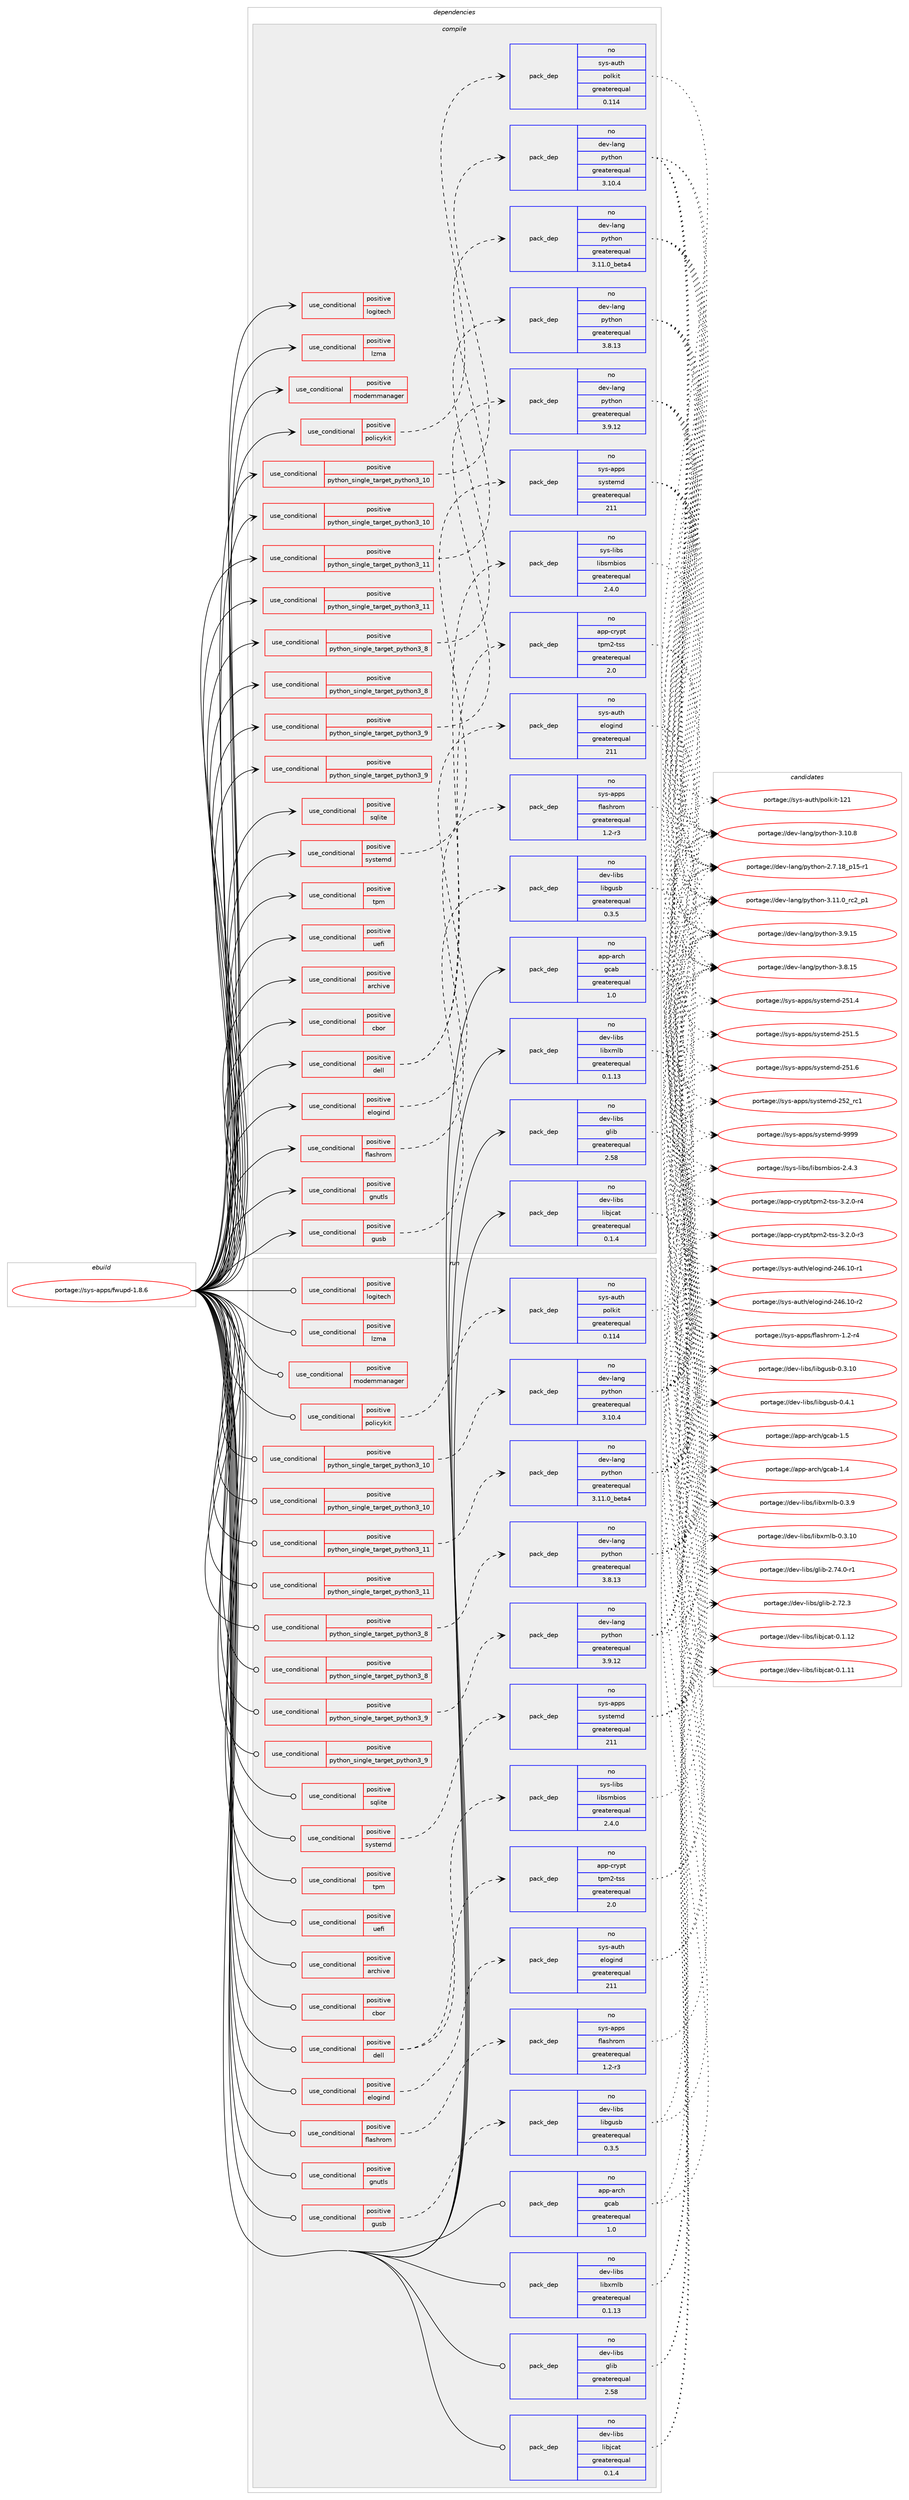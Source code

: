 digraph prolog {

# *************
# Graph options
# *************

newrank=true;
concentrate=true;
compound=true;
graph [rankdir=LR,fontname=Helvetica,fontsize=10,ranksep=1.5];#, ranksep=2.5, nodesep=0.2];
edge  [arrowhead=vee];
node  [fontname=Helvetica,fontsize=10];

# **********
# The ebuild
# **********

subgraph cluster_leftcol {
color=gray;
rank=same;
label=<<i>ebuild</i>>;
id [label="portage://sys-apps/fwupd-1.8.6", color=red, width=4, href="../sys-apps/fwupd-1.8.6.svg"];
}

# ****************
# The dependencies
# ****************

subgraph cluster_midcol {
color=gray;
label=<<i>dependencies</i>>;
subgraph cluster_compile {
fillcolor="#eeeeee";
style=filled;
label=<<i>compile</i>>;
subgraph cond46 {
dependency91 [label=<<TABLE BORDER="0" CELLBORDER="1" CELLSPACING="0" CELLPADDING="4"><TR><TD ROWSPAN="3" CELLPADDING="10">use_conditional</TD></TR><TR><TD>positive</TD></TR><TR><TD>archive</TD></TR></TABLE>>, shape=none, color=red];
# *** BEGIN UNKNOWN DEPENDENCY TYPE (TODO) ***
# dependency91 -> package_dependency(portage://sys-apps/fwupd-1.8.6,install,no,app-arch,libarchive,none,[,,],any_same_slot,[])
# *** END UNKNOWN DEPENDENCY TYPE (TODO) ***

}
id:e -> dependency91:w [weight=20,style="solid",arrowhead="vee"];
subgraph cond47 {
dependency92 [label=<<TABLE BORDER="0" CELLBORDER="1" CELLSPACING="0" CELLPADDING="4"><TR><TD ROWSPAN="3" CELLPADDING="10">use_conditional</TD></TR><TR><TD>positive</TD></TR><TR><TD>cbor</TD></TR></TABLE>>, shape=none, color=red];
# *** BEGIN UNKNOWN DEPENDENCY TYPE (TODO) ***
# dependency92 -> package_dependency(portage://sys-apps/fwupd-1.8.6,install,no,dev-libs,libcbor,none,[,,],[],[])
# *** END UNKNOWN DEPENDENCY TYPE (TODO) ***

}
id:e -> dependency92:w [weight=20,style="solid",arrowhead="vee"];
subgraph cond48 {
dependency93 [label=<<TABLE BORDER="0" CELLBORDER="1" CELLSPACING="0" CELLPADDING="4"><TR><TD ROWSPAN="3" CELLPADDING="10">use_conditional</TD></TR><TR><TD>positive</TD></TR><TR><TD>dell</TD></TR></TABLE>>, shape=none, color=red];
subgraph pack46 {
dependency94 [label=<<TABLE BORDER="0" CELLBORDER="1" CELLSPACING="0" CELLPADDING="4" WIDTH="220"><TR><TD ROWSPAN="6" CELLPADDING="30">pack_dep</TD></TR><TR><TD WIDTH="110">no</TD></TR><TR><TD>app-crypt</TD></TR><TR><TD>tpm2-tss</TD></TR><TR><TD>greaterequal</TD></TR><TR><TD>2.0</TD></TR></TABLE>>, shape=none, color=blue];
}
dependency93:e -> dependency94:w [weight=20,style="dashed",arrowhead="vee"];
subgraph pack47 {
dependency95 [label=<<TABLE BORDER="0" CELLBORDER="1" CELLSPACING="0" CELLPADDING="4" WIDTH="220"><TR><TD ROWSPAN="6" CELLPADDING="30">pack_dep</TD></TR><TR><TD WIDTH="110">no</TD></TR><TR><TD>sys-libs</TD></TR><TR><TD>libsmbios</TD></TR><TR><TD>greaterequal</TD></TR><TR><TD>2.4.0</TD></TR></TABLE>>, shape=none, color=blue];
}
dependency93:e -> dependency95:w [weight=20,style="dashed",arrowhead="vee"];
}
id:e -> dependency93:w [weight=20,style="solid",arrowhead="vee"];
subgraph cond49 {
dependency96 [label=<<TABLE BORDER="0" CELLBORDER="1" CELLSPACING="0" CELLPADDING="4"><TR><TD ROWSPAN="3" CELLPADDING="10">use_conditional</TD></TR><TR><TD>positive</TD></TR><TR><TD>elogind</TD></TR></TABLE>>, shape=none, color=red];
subgraph pack48 {
dependency97 [label=<<TABLE BORDER="0" CELLBORDER="1" CELLSPACING="0" CELLPADDING="4" WIDTH="220"><TR><TD ROWSPAN="6" CELLPADDING="30">pack_dep</TD></TR><TR><TD WIDTH="110">no</TD></TR><TR><TD>sys-auth</TD></TR><TR><TD>elogind</TD></TR><TR><TD>greaterequal</TD></TR><TR><TD>211</TD></TR></TABLE>>, shape=none, color=blue];
}
dependency96:e -> dependency97:w [weight=20,style="dashed",arrowhead="vee"];
}
id:e -> dependency96:w [weight=20,style="solid",arrowhead="vee"];
subgraph cond50 {
dependency98 [label=<<TABLE BORDER="0" CELLBORDER="1" CELLSPACING="0" CELLPADDING="4"><TR><TD ROWSPAN="3" CELLPADDING="10">use_conditional</TD></TR><TR><TD>positive</TD></TR><TR><TD>flashrom</TD></TR></TABLE>>, shape=none, color=red];
subgraph pack49 {
dependency99 [label=<<TABLE BORDER="0" CELLBORDER="1" CELLSPACING="0" CELLPADDING="4" WIDTH="220"><TR><TD ROWSPAN="6" CELLPADDING="30">pack_dep</TD></TR><TR><TD WIDTH="110">no</TD></TR><TR><TD>sys-apps</TD></TR><TR><TD>flashrom</TD></TR><TR><TD>greaterequal</TD></TR><TR><TD>1.2-r3</TD></TR></TABLE>>, shape=none, color=blue];
}
dependency98:e -> dependency99:w [weight=20,style="dashed",arrowhead="vee"];
}
id:e -> dependency98:w [weight=20,style="solid",arrowhead="vee"];
subgraph cond51 {
dependency100 [label=<<TABLE BORDER="0" CELLBORDER="1" CELLSPACING="0" CELLPADDING="4"><TR><TD ROWSPAN="3" CELLPADDING="10">use_conditional</TD></TR><TR><TD>positive</TD></TR><TR><TD>gnutls</TD></TR></TABLE>>, shape=none, color=red];
# *** BEGIN UNKNOWN DEPENDENCY TYPE (TODO) ***
# dependency100 -> package_dependency(portage://sys-apps/fwupd-1.8.6,install,no,net-libs,gnutls,none,[,,],[],[])
# *** END UNKNOWN DEPENDENCY TYPE (TODO) ***

}
id:e -> dependency100:w [weight=20,style="solid",arrowhead="vee"];
subgraph cond52 {
dependency101 [label=<<TABLE BORDER="0" CELLBORDER="1" CELLSPACING="0" CELLPADDING="4"><TR><TD ROWSPAN="3" CELLPADDING="10">use_conditional</TD></TR><TR><TD>positive</TD></TR><TR><TD>gusb</TD></TR></TABLE>>, shape=none, color=red];
subgraph pack50 {
dependency102 [label=<<TABLE BORDER="0" CELLBORDER="1" CELLSPACING="0" CELLPADDING="4" WIDTH="220"><TR><TD ROWSPAN="6" CELLPADDING="30">pack_dep</TD></TR><TR><TD WIDTH="110">no</TD></TR><TR><TD>dev-libs</TD></TR><TR><TD>libgusb</TD></TR><TR><TD>greaterequal</TD></TR><TR><TD>0.3.5</TD></TR></TABLE>>, shape=none, color=blue];
}
dependency101:e -> dependency102:w [weight=20,style="dashed",arrowhead="vee"];
}
id:e -> dependency101:w [weight=20,style="solid",arrowhead="vee"];
subgraph cond53 {
dependency103 [label=<<TABLE BORDER="0" CELLBORDER="1" CELLSPACING="0" CELLPADDING="4"><TR><TD ROWSPAN="3" CELLPADDING="10">use_conditional</TD></TR><TR><TD>positive</TD></TR><TR><TD>logitech</TD></TR></TABLE>>, shape=none, color=red];
# *** BEGIN UNKNOWN DEPENDENCY TYPE (TODO) ***
# dependency103 -> package_dependency(portage://sys-apps/fwupd-1.8.6,install,no,dev-libs,protobuf-c,none,[,,],any_same_slot,[])
# *** END UNKNOWN DEPENDENCY TYPE (TODO) ***

}
id:e -> dependency103:w [weight=20,style="solid",arrowhead="vee"];
subgraph cond54 {
dependency104 [label=<<TABLE BORDER="0" CELLBORDER="1" CELLSPACING="0" CELLPADDING="4"><TR><TD ROWSPAN="3" CELLPADDING="10">use_conditional</TD></TR><TR><TD>positive</TD></TR><TR><TD>lzma</TD></TR></TABLE>>, shape=none, color=red];
# *** BEGIN UNKNOWN DEPENDENCY TYPE (TODO) ***
# dependency104 -> package_dependency(portage://sys-apps/fwupd-1.8.6,install,no,app-arch,xz-utils,none,[,,],[],[])
# *** END UNKNOWN DEPENDENCY TYPE (TODO) ***

}
id:e -> dependency104:w [weight=20,style="solid",arrowhead="vee"];
subgraph cond55 {
dependency105 [label=<<TABLE BORDER="0" CELLBORDER="1" CELLSPACING="0" CELLPADDING="4"><TR><TD ROWSPAN="3" CELLPADDING="10">use_conditional</TD></TR><TR><TD>positive</TD></TR><TR><TD>modemmanager</TD></TR></TABLE>>, shape=none, color=red];
# *** BEGIN UNKNOWN DEPENDENCY TYPE (TODO) ***
# dependency105 -> package_dependency(portage://sys-apps/fwupd-1.8.6,install,no,net-misc,modemmanager,none,[,,],[],[use(enable(qmi),none)])
# *** END UNKNOWN DEPENDENCY TYPE (TODO) ***

}
id:e -> dependency105:w [weight=20,style="solid",arrowhead="vee"];
subgraph cond56 {
dependency106 [label=<<TABLE BORDER="0" CELLBORDER="1" CELLSPACING="0" CELLPADDING="4"><TR><TD ROWSPAN="3" CELLPADDING="10">use_conditional</TD></TR><TR><TD>positive</TD></TR><TR><TD>policykit</TD></TR></TABLE>>, shape=none, color=red];
subgraph pack51 {
dependency107 [label=<<TABLE BORDER="0" CELLBORDER="1" CELLSPACING="0" CELLPADDING="4" WIDTH="220"><TR><TD ROWSPAN="6" CELLPADDING="30">pack_dep</TD></TR><TR><TD WIDTH="110">no</TD></TR><TR><TD>sys-auth</TD></TR><TR><TD>polkit</TD></TR><TR><TD>greaterequal</TD></TR><TR><TD>0.114</TD></TR></TABLE>>, shape=none, color=blue];
}
dependency106:e -> dependency107:w [weight=20,style="dashed",arrowhead="vee"];
}
id:e -> dependency106:w [weight=20,style="solid",arrowhead="vee"];
subgraph cond57 {
dependency108 [label=<<TABLE BORDER="0" CELLBORDER="1" CELLSPACING="0" CELLPADDING="4"><TR><TD ROWSPAN="3" CELLPADDING="10">use_conditional</TD></TR><TR><TD>positive</TD></TR><TR><TD>python_single_target_python3_10</TD></TR></TABLE>>, shape=none, color=red];
subgraph pack52 {
dependency109 [label=<<TABLE BORDER="0" CELLBORDER="1" CELLSPACING="0" CELLPADDING="4" WIDTH="220"><TR><TD ROWSPAN="6" CELLPADDING="30">pack_dep</TD></TR><TR><TD WIDTH="110">no</TD></TR><TR><TD>dev-lang</TD></TR><TR><TD>python</TD></TR><TR><TD>greaterequal</TD></TR><TR><TD>3.10.4</TD></TR></TABLE>>, shape=none, color=blue];
}
dependency108:e -> dependency109:w [weight=20,style="dashed",arrowhead="vee"];
}
id:e -> dependency108:w [weight=20,style="solid",arrowhead="vee"];
subgraph cond58 {
dependency110 [label=<<TABLE BORDER="0" CELLBORDER="1" CELLSPACING="0" CELLPADDING="4"><TR><TD ROWSPAN="3" CELLPADDING="10">use_conditional</TD></TR><TR><TD>positive</TD></TR><TR><TD>python_single_target_python3_10</TD></TR></TABLE>>, shape=none, color=red];
# *** BEGIN UNKNOWN DEPENDENCY TYPE (TODO) ***
# dependency110 -> package_dependency(portage://sys-apps/fwupd-1.8.6,install,no,dev-python,pygobject,none,[,,],[slot(3)],[use(enable(cairo),none),use(enable(python_targets_python3_10),negative)])
# *** END UNKNOWN DEPENDENCY TYPE (TODO) ***

}
id:e -> dependency110:w [weight=20,style="solid",arrowhead="vee"];
subgraph cond59 {
dependency111 [label=<<TABLE BORDER="0" CELLBORDER="1" CELLSPACING="0" CELLPADDING="4"><TR><TD ROWSPAN="3" CELLPADDING="10">use_conditional</TD></TR><TR><TD>positive</TD></TR><TR><TD>python_single_target_python3_11</TD></TR></TABLE>>, shape=none, color=red];
subgraph pack53 {
dependency112 [label=<<TABLE BORDER="0" CELLBORDER="1" CELLSPACING="0" CELLPADDING="4" WIDTH="220"><TR><TD ROWSPAN="6" CELLPADDING="30">pack_dep</TD></TR><TR><TD WIDTH="110">no</TD></TR><TR><TD>dev-lang</TD></TR><TR><TD>python</TD></TR><TR><TD>greaterequal</TD></TR><TR><TD>3.11.0_beta4</TD></TR></TABLE>>, shape=none, color=blue];
}
dependency111:e -> dependency112:w [weight=20,style="dashed",arrowhead="vee"];
}
id:e -> dependency111:w [weight=20,style="solid",arrowhead="vee"];
subgraph cond60 {
dependency113 [label=<<TABLE BORDER="0" CELLBORDER="1" CELLSPACING="0" CELLPADDING="4"><TR><TD ROWSPAN="3" CELLPADDING="10">use_conditional</TD></TR><TR><TD>positive</TD></TR><TR><TD>python_single_target_python3_11</TD></TR></TABLE>>, shape=none, color=red];
# *** BEGIN UNKNOWN DEPENDENCY TYPE (TODO) ***
# dependency113 -> package_dependency(portage://sys-apps/fwupd-1.8.6,install,no,dev-python,pygobject,none,[,,],[slot(3)],[use(enable(cairo),none),use(enable(python_targets_python3_11),negative)])
# *** END UNKNOWN DEPENDENCY TYPE (TODO) ***

}
id:e -> dependency113:w [weight=20,style="solid",arrowhead="vee"];
subgraph cond61 {
dependency114 [label=<<TABLE BORDER="0" CELLBORDER="1" CELLSPACING="0" CELLPADDING="4"><TR><TD ROWSPAN="3" CELLPADDING="10">use_conditional</TD></TR><TR><TD>positive</TD></TR><TR><TD>python_single_target_python3_8</TD></TR></TABLE>>, shape=none, color=red];
subgraph pack54 {
dependency115 [label=<<TABLE BORDER="0" CELLBORDER="1" CELLSPACING="0" CELLPADDING="4" WIDTH="220"><TR><TD ROWSPAN="6" CELLPADDING="30">pack_dep</TD></TR><TR><TD WIDTH="110">no</TD></TR><TR><TD>dev-lang</TD></TR><TR><TD>python</TD></TR><TR><TD>greaterequal</TD></TR><TR><TD>3.8.13</TD></TR></TABLE>>, shape=none, color=blue];
}
dependency114:e -> dependency115:w [weight=20,style="dashed",arrowhead="vee"];
}
id:e -> dependency114:w [weight=20,style="solid",arrowhead="vee"];
subgraph cond62 {
dependency116 [label=<<TABLE BORDER="0" CELLBORDER="1" CELLSPACING="0" CELLPADDING="4"><TR><TD ROWSPAN="3" CELLPADDING="10">use_conditional</TD></TR><TR><TD>positive</TD></TR><TR><TD>python_single_target_python3_8</TD></TR></TABLE>>, shape=none, color=red];
# *** BEGIN UNKNOWN DEPENDENCY TYPE (TODO) ***
# dependency116 -> package_dependency(portage://sys-apps/fwupd-1.8.6,install,no,dev-python,pygobject,none,[,,],[slot(3)],[use(enable(cairo),none),use(enable(python_targets_python3_8),negative)])
# *** END UNKNOWN DEPENDENCY TYPE (TODO) ***

}
id:e -> dependency116:w [weight=20,style="solid",arrowhead="vee"];
subgraph cond63 {
dependency117 [label=<<TABLE BORDER="0" CELLBORDER="1" CELLSPACING="0" CELLPADDING="4"><TR><TD ROWSPAN="3" CELLPADDING="10">use_conditional</TD></TR><TR><TD>positive</TD></TR><TR><TD>python_single_target_python3_9</TD></TR></TABLE>>, shape=none, color=red];
subgraph pack55 {
dependency118 [label=<<TABLE BORDER="0" CELLBORDER="1" CELLSPACING="0" CELLPADDING="4" WIDTH="220"><TR><TD ROWSPAN="6" CELLPADDING="30">pack_dep</TD></TR><TR><TD WIDTH="110">no</TD></TR><TR><TD>dev-lang</TD></TR><TR><TD>python</TD></TR><TR><TD>greaterequal</TD></TR><TR><TD>3.9.12</TD></TR></TABLE>>, shape=none, color=blue];
}
dependency117:e -> dependency118:w [weight=20,style="dashed",arrowhead="vee"];
}
id:e -> dependency117:w [weight=20,style="solid",arrowhead="vee"];
subgraph cond64 {
dependency119 [label=<<TABLE BORDER="0" CELLBORDER="1" CELLSPACING="0" CELLPADDING="4"><TR><TD ROWSPAN="3" CELLPADDING="10">use_conditional</TD></TR><TR><TD>positive</TD></TR><TR><TD>python_single_target_python3_9</TD></TR></TABLE>>, shape=none, color=red];
# *** BEGIN UNKNOWN DEPENDENCY TYPE (TODO) ***
# dependency119 -> package_dependency(portage://sys-apps/fwupd-1.8.6,install,no,dev-python,pygobject,none,[,,],[slot(3)],[use(enable(cairo),none),use(enable(python_targets_python3_9),negative)])
# *** END UNKNOWN DEPENDENCY TYPE (TODO) ***

}
id:e -> dependency119:w [weight=20,style="solid",arrowhead="vee"];
subgraph cond65 {
dependency120 [label=<<TABLE BORDER="0" CELLBORDER="1" CELLSPACING="0" CELLPADDING="4"><TR><TD ROWSPAN="3" CELLPADDING="10">use_conditional</TD></TR><TR><TD>positive</TD></TR><TR><TD>sqlite</TD></TR></TABLE>>, shape=none, color=red];
# *** BEGIN UNKNOWN DEPENDENCY TYPE (TODO) ***
# dependency120 -> package_dependency(portage://sys-apps/fwupd-1.8.6,install,no,dev-db,sqlite,none,[,,],[],[])
# *** END UNKNOWN DEPENDENCY TYPE (TODO) ***

}
id:e -> dependency120:w [weight=20,style="solid",arrowhead="vee"];
subgraph cond66 {
dependency121 [label=<<TABLE BORDER="0" CELLBORDER="1" CELLSPACING="0" CELLPADDING="4"><TR><TD ROWSPAN="3" CELLPADDING="10">use_conditional</TD></TR><TR><TD>positive</TD></TR><TR><TD>systemd</TD></TR></TABLE>>, shape=none, color=red];
subgraph pack56 {
dependency122 [label=<<TABLE BORDER="0" CELLBORDER="1" CELLSPACING="0" CELLPADDING="4" WIDTH="220"><TR><TD ROWSPAN="6" CELLPADDING="30">pack_dep</TD></TR><TR><TD WIDTH="110">no</TD></TR><TR><TD>sys-apps</TD></TR><TR><TD>systemd</TD></TR><TR><TD>greaterequal</TD></TR><TR><TD>211</TD></TR></TABLE>>, shape=none, color=blue];
}
dependency121:e -> dependency122:w [weight=20,style="dashed",arrowhead="vee"];
}
id:e -> dependency121:w [weight=20,style="solid",arrowhead="vee"];
subgraph cond67 {
dependency123 [label=<<TABLE BORDER="0" CELLBORDER="1" CELLSPACING="0" CELLPADDING="4"><TR><TD ROWSPAN="3" CELLPADDING="10">use_conditional</TD></TR><TR><TD>positive</TD></TR><TR><TD>tpm</TD></TR></TABLE>>, shape=none, color=red];
# *** BEGIN UNKNOWN DEPENDENCY TYPE (TODO) ***
# dependency123 -> package_dependency(portage://sys-apps/fwupd-1.8.6,install,no,app-crypt,tpm2-tss,none,[,,],any_same_slot,[])
# *** END UNKNOWN DEPENDENCY TYPE (TODO) ***

}
id:e -> dependency123:w [weight=20,style="solid",arrowhead="vee"];
subgraph cond68 {
dependency124 [label=<<TABLE BORDER="0" CELLBORDER="1" CELLSPACING="0" CELLPADDING="4"><TR><TD ROWSPAN="3" CELLPADDING="10">use_conditional</TD></TR><TR><TD>positive</TD></TR><TR><TD>uefi</TD></TR></TABLE>>, shape=none, color=red];
# *** BEGIN UNKNOWN DEPENDENCY TYPE (TODO) ***
# dependency124 -> package_dependency(portage://sys-apps/fwupd-1.8.6,install,no,sys-apps,fwupd-efi,none,[,,],[],[])
# *** END UNKNOWN DEPENDENCY TYPE (TODO) ***

# *** BEGIN UNKNOWN DEPENDENCY TYPE (TODO) ***
# dependency124 -> package_dependency(portage://sys-apps/fwupd-1.8.6,install,no,sys-boot,efibootmgr,none,[,,],[],[])
# *** END UNKNOWN DEPENDENCY TYPE (TODO) ***

# *** BEGIN UNKNOWN DEPENDENCY TYPE (TODO) ***
# dependency124 -> package_dependency(portage://sys-apps/fwupd-1.8.6,install,no,sys-fs,udisks,none,[,,],[],[])
# *** END UNKNOWN DEPENDENCY TYPE (TODO) ***

# *** BEGIN UNKNOWN DEPENDENCY TYPE (TODO) ***
# dependency124 -> package_dependency(portage://sys-apps/fwupd-1.8.6,install,no,sys-libs,efivar,none,[,,],[],[])
# *** END UNKNOWN DEPENDENCY TYPE (TODO) ***

}
id:e -> dependency124:w [weight=20,style="solid",arrowhead="vee"];
subgraph pack57 {
dependency125 [label=<<TABLE BORDER="0" CELLBORDER="1" CELLSPACING="0" CELLPADDING="4" WIDTH="220"><TR><TD ROWSPAN="6" CELLPADDING="30">pack_dep</TD></TR><TR><TD WIDTH="110">no</TD></TR><TR><TD>app-arch</TD></TR><TR><TD>gcab</TD></TR><TR><TD>greaterequal</TD></TR><TR><TD>1.0</TD></TR></TABLE>>, shape=none, color=blue];
}
id:e -> dependency125:w [weight=20,style="solid",arrowhead="vee"];
# *** BEGIN UNKNOWN DEPENDENCY TYPE (TODO) ***
# id -> package_dependency(portage://sys-apps/fwupd-1.8.6,install,no,app-arch,xz-utils,none,[,,],[],[])
# *** END UNKNOWN DEPENDENCY TYPE (TODO) ***

subgraph pack58 {
dependency126 [label=<<TABLE BORDER="0" CELLBORDER="1" CELLSPACING="0" CELLPADDING="4" WIDTH="220"><TR><TD ROWSPAN="6" CELLPADDING="30">pack_dep</TD></TR><TR><TD WIDTH="110">no</TD></TR><TR><TD>dev-libs</TD></TR><TR><TD>glib</TD></TR><TR><TD>greaterequal</TD></TR><TR><TD>2.58</TD></TR></TABLE>>, shape=none, color=blue];
}
id:e -> dependency126:w [weight=20,style="solid",arrowhead="vee"];
# *** BEGIN UNKNOWN DEPENDENCY TYPE (TODO) ***
# id -> package_dependency(portage://sys-apps/fwupd-1.8.6,install,no,dev-libs,json-glib,none,[,,],[],[])
# *** END UNKNOWN DEPENDENCY TYPE (TODO) ***

# *** BEGIN UNKNOWN DEPENDENCY TYPE (TODO) ***
# id -> package_dependency(portage://sys-apps/fwupd-1.8.6,install,no,dev-libs,libgudev,none,[,,],any_same_slot,[])
# *** END UNKNOWN DEPENDENCY TYPE (TODO) ***

subgraph pack59 {
dependency127 [label=<<TABLE BORDER="0" CELLBORDER="1" CELLSPACING="0" CELLPADDING="4" WIDTH="220"><TR><TD ROWSPAN="6" CELLPADDING="30">pack_dep</TD></TR><TR><TD WIDTH="110">no</TD></TR><TR><TD>dev-libs</TD></TR><TR><TD>libjcat</TD></TR><TR><TD>greaterequal</TD></TR><TR><TD>0.1.4</TD></TR></TABLE>>, shape=none, color=blue];
}
id:e -> dependency127:w [weight=20,style="solid",arrowhead="vee"];
subgraph pack60 {
dependency128 [label=<<TABLE BORDER="0" CELLBORDER="1" CELLSPACING="0" CELLPADDING="4" WIDTH="220"><TR><TD ROWSPAN="6" CELLPADDING="30">pack_dep</TD></TR><TR><TD WIDTH="110">no</TD></TR><TR><TD>dev-libs</TD></TR><TR><TD>libxmlb</TD></TR><TR><TD>greaterequal</TD></TR><TR><TD>0.1.13</TD></TR></TABLE>>, shape=none, color=blue];
}
id:e -> dependency128:w [weight=20,style="solid",arrowhead="vee"];
# *** BEGIN UNKNOWN DEPENDENCY TYPE (TODO) ***
# id -> package_dependency(portage://sys-apps/fwupd-1.8.6,install,no,net-misc,curl,none,[,,],[],[])
# *** END UNKNOWN DEPENDENCY TYPE (TODO) ***

# *** BEGIN UNKNOWN DEPENDENCY TYPE (TODO) ***
# id -> package_dependency(portage://sys-apps/fwupd-1.8.6,install,no,x11-libs,pango,none,[,,],[],[use(enable(introspection),none)])
# *** END UNKNOWN DEPENDENCY TYPE (TODO) ***

}
subgraph cluster_compileandrun {
fillcolor="#eeeeee";
style=filled;
label=<<i>compile and run</i>>;
}
subgraph cluster_run {
fillcolor="#eeeeee";
style=filled;
label=<<i>run</i>>;
subgraph cond69 {
dependency129 [label=<<TABLE BORDER="0" CELLBORDER="1" CELLSPACING="0" CELLPADDING="4"><TR><TD ROWSPAN="3" CELLPADDING="10">use_conditional</TD></TR><TR><TD>positive</TD></TR><TR><TD>archive</TD></TR></TABLE>>, shape=none, color=red];
# *** BEGIN UNKNOWN DEPENDENCY TYPE (TODO) ***
# dependency129 -> package_dependency(portage://sys-apps/fwupd-1.8.6,run,no,app-arch,libarchive,none,[,,],any_same_slot,[])
# *** END UNKNOWN DEPENDENCY TYPE (TODO) ***

}
id:e -> dependency129:w [weight=20,style="solid",arrowhead="odot"];
subgraph cond70 {
dependency130 [label=<<TABLE BORDER="0" CELLBORDER="1" CELLSPACING="0" CELLPADDING="4"><TR><TD ROWSPAN="3" CELLPADDING="10">use_conditional</TD></TR><TR><TD>positive</TD></TR><TR><TD>cbor</TD></TR></TABLE>>, shape=none, color=red];
# *** BEGIN UNKNOWN DEPENDENCY TYPE (TODO) ***
# dependency130 -> package_dependency(portage://sys-apps/fwupd-1.8.6,run,no,dev-libs,libcbor,none,[,,],[],[])
# *** END UNKNOWN DEPENDENCY TYPE (TODO) ***

}
id:e -> dependency130:w [weight=20,style="solid",arrowhead="odot"];
subgraph cond71 {
dependency131 [label=<<TABLE BORDER="0" CELLBORDER="1" CELLSPACING="0" CELLPADDING="4"><TR><TD ROWSPAN="3" CELLPADDING="10">use_conditional</TD></TR><TR><TD>positive</TD></TR><TR><TD>dell</TD></TR></TABLE>>, shape=none, color=red];
subgraph pack61 {
dependency132 [label=<<TABLE BORDER="0" CELLBORDER="1" CELLSPACING="0" CELLPADDING="4" WIDTH="220"><TR><TD ROWSPAN="6" CELLPADDING="30">pack_dep</TD></TR><TR><TD WIDTH="110">no</TD></TR><TR><TD>app-crypt</TD></TR><TR><TD>tpm2-tss</TD></TR><TR><TD>greaterequal</TD></TR><TR><TD>2.0</TD></TR></TABLE>>, shape=none, color=blue];
}
dependency131:e -> dependency132:w [weight=20,style="dashed",arrowhead="vee"];
subgraph pack62 {
dependency133 [label=<<TABLE BORDER="0" CELLBORDER="1" CELLSPACING="0" CELLPADDING="4" WIDTH="220"><TR><TD ROWSPAN="6" CELLPADDING="30">pack_dep</TD></TR><TR><TD WIDTH="110">no</TD></TR><TR><TD>sys-libs</TD></TR><TR><TD>libsmbios</TD></TR><TR><TD>greaterequal</TD></TR><TR><TD>2.4.0</TD></TR></TABLE>>, shape=none, color=blue];
}
dependency131:e -> dependency133:w [weight=20,style="dashed",arrowhead="vee"];
}
id:e -> dependency131:w [weight=20,style="solid",arrowhead="odot"];
subgraph cond72 {
dependency134 [label=<<TABLE BORDER="0" CELLBORDER="1" CELLSPACING="0" CELLPADDING="4"><TR><TD ROWSPAN="3" CELLPADDING="10">use_conditional</TD></TR><TR><TD>positive</TD></TR><TR><TD>elogind</TD></TR></TABLE>>, shape=none, color=red];
subgraph pack63 {
dependency135 [label=<<TABLE BORDER="0" CELLBORDER="1" CELLSPACING="0" CELLPADDING="4" WIDTH="220"><TR><TD ROWSPAN="6" CELLPADDING="30">pack_dep</TD></TR><TR><TD WIDTH="110">no</TD></TR><TR><TD>sys-auth</TD></TR><TR><TD>elogind</TD></TR><TR><TD>greaterequal</TD></TR><TR><TD>211</TD></TR></TABLE>>, shape=none, color=blue];
}
dependency134:e -> dependency135:w [weight=20,style="dashed",arrowhead="vee"];
}
id:e -> dependency134:w [weight=20,style="solid",arrowhead="odot"];
subgraph cond73 {
dependency136 [label=<<TABLE BORDER="0" CELLBORDER="1" CELLSPACING="0" CELLPADDING="4"><TR><TD ROWSPAN="3" CELLPADDING="10">use_conditional</TD></TR><TR><TD>positive</TD></TR><TR><TD>flashrom</TD></TR></TABLE>>, shape=none, color=red];
subgraph pack64 {
dependency137 [label=<<TABLE BORDER="0" CELLBORDER="1" CELLSPACING="0" CELLPADDING="4" WIDTH="220"><TR><TD ROWSPAN="6" CELLPADDING="30">pack_dep</TD></TR><TR><TD WIDTH="110">no</TD></TR><TR><TD>sys-apps</TD></TR><TR><TD>flashrom</TD></TR><TR><TD>greaterequal</TD></TR><TR><TD>1.2-r3</TD></TR></TABLE>>, shape=none, color=blue];
}
dependency136:e -> dependency137:w [weight=20,style="dashed",arrowhead="vee"];
}
id:e -> dependency136:w [weight=20,style="solid",arrowhead="odot"];
subgraph cond74 {
dependency138 [label=<<TABLE BORDER="0" CELLBORDER="1" CELLSPACING="0" CELLPADDING="4"><TR><TD ROWSPAN="3" CELLPADDING="10">use_conditional</TD></TR><TR><TD>positive</TD></TR><TR><TD>gnutls</TD></TR></TABLE>>, shape=none, color=red];
# *** BEGIN UNKNOWN DEPENDENCY TYPE (TODO) ***
# dependency138 -> package_dependency(portage://sys-apps/fwupd-1.8.6,run,no,net-libs,gnutls,none,[,,],[],[])
# *** END UNKNOWN DEPENDENCY TYPE (TODO) ***

}
id:e -> dependency138:w [weight=20,style="solid",arrowhead="odot"];
subgraph cond75 {
dependency139 [label=<<TABLE BORDER="0" CELLBORDER="1" CELLSPACING="0" CELLPADDING="4"><TR><TD ROWSPAN="3" CELLPADDING="10">use_conditional</TD></TR><TR><TD>positive</TD></TR><TR><TD>gusb</TD></TR></TABLE>>, shape=none, color=red];
subgraph pack65 {
dependency140 [label=<<TABLE BORDER="0" CELLBORDER="1" CELLSPACING="0" CELLPADDING="4" WIDTH="220"><TR><TD ROWSPAN="6" CELLPADDING="30">pack_dep</TD></TR><TR><TD WIDTH="110">no</TD></TR><TR><TD>dev-libs</TD></TR><TR><TD>libgusb</TD></TR><TR><TD>greaterequal</TD></TR><TR><TD>0.3.5</TD></TR></TABLE>>, shape=none, color=blue];
}
dependency139:e -> dependency140:w [weight=20,style="dashed",arrowhead="vee"];
}
id:e -> dependency139:w [weight=20,style="solid",arrowhead="odot"];
subgraph cond76 {
dependency141 [label=<<TABLE BORDER="0" CELLBORDER="1" CELLSPACING="0" CELLPADDING="4"><TR><TD ROWSPAN="3" CELLPADDING="10">use_conditional</TD></TR><TR><TD>positive</TD></TR><TR><TD>logitech</TD></TR></TABLE>>, shape=none, color=red];
# *** BEGIN UNKNOWN DEPENDENCY TYPE (TODO) ***
# dependency141 -> package_dependency(portage://sys-apps/fwupd-1.8.6,run,no,dev-libs,protobuf-c,none,[,,],any_same_slot,[])
# *** END UNKNOWN DEPENDENCY TYPE (TODO) ***

}
id:e -> dependency141:w [weight=20,style="solid",arrowhead="odot"];
subgraph cond77 {
dependency142 [label=<<TABLE BORDER="0" CELLBORDER="1" CELLSPACING="0" CELLPADDING="4"><TR><TD ROWSPAN="3" CELLPADDING="10">use_conditional</TD></TR><TR><TD>positive</TD></TR><TR><TD>lzma</TD></TR></TABLE>>, shape=none, color=red];
# *** BEGIN UNKNOWN DEPENDENCY TYPE (TODO) ***
# dependency142 -> package_dependency(portage://sys-apps/fwupd-1.8.6,run,no,app-arch,xz-utils,none,[,,],[],[])
# *** END UNKNOWN DEPENDENCY TYPE (TODO) ***

}
id:e -> dependency142:w [weight=20,style="solid",arrowhead="odot"];
subgraph cond78 {
dependency143 [label=<<TABLE BORDER="0" CELLBORDER="1" CELLSPACING="0" CELLPADDING="4"><TR><TD ROWSPAN="3" CELLPADDING="10">use_conditional</TD></TR><TR><TD>positive</TD></TR><TR><TD>modemmanager</TD></TR></TABLE>>, shape=none, color=red];
# *** BEGIN UNKNOWN DEPENDENCY TYPE (TODO) ***
# dependency143 -> package_dependency(portage://sys-apps/fwupd-1.8.6,run,no,net-misc,modemmanager,none,[,,],[],[use(enable(qmi),none)])
# *** END UNKNOWN DEPENDENCY TYPE (TODO) ***

}
id:e -> dependency143:w [weight=20,style="solid",arrowhead="odot"];
subgraph cond79 {
dependency144 [label=<<TABLE BORDER="0" CELLBORDER="1" CELLSPACING="0" CELLPADDING="4"><TR><TD ROWSPAN="3" CELLPADDING="10">use_conditional</TD></TR><TR><TD>positive</TD></TR><TR><TD>policykit</TD></TR></TABLE>>, shape=none, color=red];
subgraph pack66 {
dependency145 [label=<<TABLE BORDER="0" CELLBORDER="1" CELLSPACING="0" CELLPADDING="4" WIDTH="220"><TR><TD ROWSPAN="6" CELLPADDING="30">pack_dep</TD></TR><TR><TD WIDTH="110">no</TD></TR><TR><TD>sys-auth</TD></TR><TR><TD>polkit</TD></TR><TR><TD>greaterequal</TD></TR><TR><TD>0.114</TD></TR></TABLE>>, shape=none, color=blue];
}
dependency144:e -> dependency145:w [weight=20,style="dashed",arrowhead="vee"];
}
id:e -> dependency144:w [weight=20,style="solid",arrowhead="odot"];
subgraph cond80 {
dependency146 [label=<<TABLE BORDER="0" CELLBORDER="1" CELLSPACING="0" CELLPADDING="4"><TR><TD ROWSPAN="3" CELLPADDING="10">use_conditional</TD></TR><TR><TD>positive</TD></TR><TR><TD>python_single_target_python3_10</TD></TR></TABLE>>, shape=none, color=red];
subgraph pack67 {
dependency147 [label=<<TABLE BORDER="0" CELLBORDER="1" CELLSPACING="0" CELLPADDING="4" WIDTH="220"><TR><TD ROWSPAN="6" CELLPADDING="30">pack_dep</TD></TR><TR><TD WIDTH="110">no</TD></TR><TR><TD>dev-lang</TD></TR><TR><TD>python</TD></TR><TR><TD>greaterequal</TD></TR><TR><TD>3.10.4</TD></TR></TABLE>>, shape=none, color=blue];
}
dependency146:e -> dependency147:w [weight=20,style="dashed",arrowhead="vee"];
}
id:e -> dependency146:w [weight=20,style="solid",arrowhead="odot"];
subgraph cond81 {
dependency148 [label=<<TABLE BORDER="0" CELLBORDER="1" CELLSPACING="0" CELLPADDING="4"><TR><TD ROWSPAN="3" CELLPADDING="10">use_conditional</TD></TR><TR><TD>positive</TD></TR><TR><TD>python_single_target_python3_10</TD></TR></TABLE>>, shape=none, color=red];
# *** BEGIN UNKNOWN DEPENDENCY TYPE (TODO) ***
# dependency148 -> package_dependency(portage://sys-apps/fwupd-1.8.6,run,no,dev-python,pygobject,none,[,,],[slot(3)],[use(enable(cairo),none),use(enable(python_targets_python3_10),negative)])
# *** END UNKNOWN DEPENDENCY TYPE (TODO) ***

}
id:e -> dependency148:w [weight=20,style="solid",arrowhead="odot"];
subgraph cond82 {
dependency149 [label=<<TABLE BORDER="0" CELLBORDER="1" CELLSPACING="0" CELLPADDING="4"><TR><TD ROWSPAN="3" CELLPADDING="10">use_conditional</TD></TR><TR><TD>positive</TD></TR><TR><TD>python_single_target_python3_11</TD></TR></TABLE>>, shape=none, color=red];
subgraph pack68 {
dependency150 [label=<<TABLE BORDER="0" CELLBORDER="1" CELLSPACING="0" CELLPADDING="4" WIDTH="220"><TR><TD ROWSPAN="6" CELLPADDING="30">pack_dep</TD></TR><TR><TD WIDTH="110">no</TD></TR><TR><TD>dev-lang</TD></TR><TR><TD>python</TD></TR><TR><TD>greaterequal</TD></TR><TR><TD>3.11.0_beta4</TD></TR></TABLE>>, shape=none, color=blue];
}
dependency149:e -> dependency150:w [weight=20,style="dashed",arrowhead="vee"];
}
id:e -> dependency149:w [weight=20,style="solid",arrowhead="odot"];
subgraph cond83 {
dependency151 [label=<<TABLE BORDER="0" CELLBORDER="1" CELLSPACING="0" CELLPADDING="4"><TR><TD ROWSPAN="3" CELLPADDING="10">use_conditional</TD></TR><TR><TD>positive</TD></TR><TR><TD>python_single_target_python3_11</TD></TR></TABLE>>, shape=none, color=red];
# *** BEGIN UNKNOWN DEPENDENCY TYPE (TODO) ***
# dependency151 -> package_dependency(portage://sys-apps/fwupd-1.8.6,run,no,dev-python,pygobject,none,[,,],[slot(3)],[use(enable(cairo),none),use(enable(python_targets_python3_11),negative)])
# *** END UNKNOWN DEPENDENCY TYPE (TODO) ***

}
id:e -> dependency151:w [weight=20,style="solid",arrowhead="odot"];
subgraph cond84 {
dependency152 [label=<<TABLE BORDER="0" CELLBORDER="1" CELLSPACING="0" CELLPADDING="4"><TR><TD ROWSPAN="3" CELLPADDING="10">use_conditional</TD></TR><TR><TD>positive</TD></TR><TR><TD>python_single_target_python3_8</TD></TR></TABLE>>, shape=none, color=red];
subgraph pack69 {
dependency153 [label=<<TABLE BORDER="0" CELLBORDER="1" CELLSPACING="0" CELLPADDING="4" WIDTH="220"><TR><TD ROWSPAN="6" CELLPADDING="30">pack_dep</TD></TR><TR><TD WIDTH="110">no</TD></TR><TR><TD>dev-lang</TD></TR><TR><TD>python</TD></TR><TR><TD>greaterequal</TD></TR><TR><TD>3.8.13</TD></TR></TABLE>>, shape=none, color=blue];
}
dependency152:e -> dependency153:w [weight=20,style="dashed",arrowhead="vee"];
}
id:e -> dependency152:w [weight=20,style="solid",arrowhead="odot"];
subgraph cond85 {
dependency154 [label=<<TABLE BORDER="0" CELLBORDER="1" CELLSPACING="0" CELLPADDING="4"><TR><TD ROWSPAN="3" CELLPADDING="10">use_conditional</TD></TR><TR><TD>positive</TD></TR><TR><TD>python_single_target_python3_8</TD></TR></TABLE>>, shape=none, color=red];
# *** BEGIN UNKNOWN DEPENDENCY TYPE (TODO) ***
# dependency154 -> package_dependency(portage://sys-apps/fwupd-1.8.6,run,no,dev-python,pygobject,none,[,,],[slot(3)],[use(enable(cairo),none),use(enable(python_targets_python3_8),negative)])
# *** END UNKNOWN DEPENDENCY TYPE (TODO) ***

}
id:e -> dependency154:w [weight=20,style="solid",arrowhead="odot"];
subgraph cond86 {
dependency155 [label=<<TABLE BORDER="0" CELLBORDER="1" CELLSPACING="0" CELLPADDING="4"><TR><TD ROWSPAN="3" CELLPADDING="10">use_conditional</TD></TR><TR><TD>positive</TD></TR><TR><TD>python_single_target_python3_9</TD></TR></TABLE>>, shape=none, color=red];
subgraph pack70 {
dependency156 [label=<<TABLE BORDER="0" CELLBORDER="1" CELLSPACING="0" CELLPADDING="4" WIDTH="220"><TR><TD ROWSPAN="6" CELLPADDING="30">pack_dep</TD></TR><TR><TD WIDTH="110">no</TD></TR><TR><TD>dev-lang</TD></TR><TR><TD>python</TD></TR><TR><TD>greaterequal</TD></TR><TR><TD>3.9.12</TD></TR></TABLE>>, shape=none, color=blue];
}
dependency155:e -> dependency156:w [weight=20,style="dashed",arrowhead="vee"];
}
id:e -> dependency155:w [weight=20,style="solid",arrowhead="odot"];
subgraph cond87 {
dependency157 [label=<<TABLE BORDER="0" CELLBORDER="1" CELLSPACING="0" CELLPADDING="4"><TR><TD ROWSPAN="3" CELLPADDING="10">use_conditional</TD></TR><TR><TD>positive</TD></TR><TR><TD>python_single_target_python3_9</TD></TR></TABLE>>, shape=none, color=red];
# *** BEGIN UNKNOWN DEPENDENCY TYPE (TODO) ***
# dependency157 -> package_dependency(portage://sys-apps/fwupd-1.8.6,run,no,dev-python,pygobject,none,[,,],[slot(3)],[use(enable(cairo),none),use(enable(python_targets_python3_9),negative)])
# *** END UNKNOWN DEPENDENCY TYPE (TODO) ***

}
id:e -> dependency157:w [weight=20,style="solid",arrowhead="odot"];
subgraph cond88 {
dependency158 [label=<<TABLE BORDER="0" CELLBORDER="1" CELLSPACING="0" CELLPADDING="4"><TR><TD ROWSPAN="3" CELLPADDING="10">use_conditional</TD></TR><TR><TD>positive</TD></TR><TR><TD>sqlite</TD></TR></TABLE>>, shape=none, color=red];
# *** BEGIN UNKNOWN DEPENDENCY TYPE (TODO) ***
# dependency158 -> package_dependency(portage://sys-apps/fwupd-1.8.6,run,no,dev-db,sqlite,none,[,,],[],[])
# *** END UNKNOWN DEPENDENCY TYPE (TODO) ***

}
id:e -> dependency158:w [weight=20,style="solid",arrowhead="odot"];
subgraph cond89 {
dependency159 [label=<<TABLE BORDER="0" CELLBORDER="1" CELLSPACING="0" CELLPADDING="4"><TR><TD ROWSPAN="3" CELLPADDING="10">use_conditional</TD></TR><TR><TD>positive</TD></TR><TR><TD>systemd</TD></TR></TABLE>>, shape=none, color=red];
subgraph pack71 {
dependency160 [label=<<TABLE BORDER="0" CELLBORDER="1" CELLSPACING="0" CELLPADDING="4" WIDTH="220"><TR><TD ROWSPAN="6" CELLPADDING="30">pack_dep</TD></TR><TR><TD WIDTH="110">no</TD></TR><TR><TD>sys-apps</TD></TR><TR><TD>systemd</TD></TR><TR><TD>greaterequal</TD></TR><TR><TD>211</TD></TR></TABLE>>, shape=none, color=blue];
}
dependency159:e -> dependency160:w [weight=20,style="dashed",arrowhead="vee"];
}
id:e -> dependency159:w [weight=20,style="solid",arrowhead="odot"];
subgraph cond90 {
dependency161 [label=<<TABLE BORDER="0" CELLBORDER="1" CELLSPACING="0" CELLPADDING="4"><TR><TD ROWSPAN="3" CELLPADDING="10">use_conditional</TD></TR><TR><TD>positive</TD></TR><TR><TD>tpm</TD></TR></TABLE>>, shape=none, color=red];
# *** BEGIN UNKNOWN DEPENDENCY TYPE (TODO) ***
# dependency161 -> package_dependency(portage://sys-apps/fwupd-1.8.6,run,no,app-crypt,tpm2-tss,none,[,,],any_same_slot,[])
# *** END UNKNOWN DEPENDENCY TYPE (TODO) ***

}
id:e -> dependency161:w [weight=20,style="solid",arrowhead="odot"];
subgraph cond91 {
dependency162 [label=<<TABLE BORDER="0" CELLBORDER="1" CELLSPACING="0" CELLPADDING="4"><TR><TD ROWSPAN="3" CELLPADDING="10">use_conditional</TD></TR><TR><TD>positive</TD></TR><TR><TD>uefi</TD></TR></TABLE>>, shape=none, color=red];
# *** BEGIN UNKNOWN DEPENDENCY TYPE (TODO) ***
# dependency162 -> package_dependency(portage://sys-apps/fwupd-1.8.6,run,no,sys-apps,fwupd-efi,none,[,,],[],[])
# *** END UNKNOWN DEPENDENCY TYPE (TODO) ***

# *** BEGIN UNKNOWN DEPENDENCY TYPE (TODO) ***
# dependency162 -> package_dependency(portage://sys-apps/fwupd-1.8.6,run,no,sys-boot,efibootmgr,none,[,,],[],[])
# *** END UNKNOWN DEPENDENCY TYPE (TODO) ***

# *** BEGIN UNKNOWN DEPENDENCY TYPE (TODO) ***
# dependency162 -> package_dependency(portage://sys-apps/fwupd-1.8.6,run,no,sys-fs,udisks,none,[,,],[],[])
# *** END UNKNOWN DEPENDENCY TYPE (TODO) ***

# *** BEGIN UNKNOWN DEPENDENCY TYPE (TODO) ***
# dependency162 -> package_dependency(portage://sys-apps/fwupd-1.8.6,run,no,sys-libs,efivar,none,[,,],[],[])
# *** END UNKNOWN DEPENDENCY TYPE (TODO) ***

}
id:e -> dependency162:w [weight=20,style="solid",arrowhead="odot"];
subgraph pack72 {
dependency163 [label=<<TABLE BORDER="0" CELLBORDER="1" CELLSPACING="0" CELLPADDING="4" WIDTH="220"><TR><TD ROWSPAN="6" CELLPADDING="30">pack_dep</TD></TR><TR><TD WIDTH="110">no</TD></TR><TR><TD>app-arch</TD></TR><TR><TD>gcab</TD></TR><TR><TD>greaterequal</TD></TR><TR><TD>1.0</TD></TR></TABLE>>, shape=none, color=blue];
}
id:e -> dependency163:w [weight=20,style="solid",arrowhead="odot"];
# *** BEGIN UNKNOWN DEPENDENCY TYPE (TODO) ***
# id -> package_dependency(portage://sys-apps/fwupd-1.8.6,run,no,app-arch,xz-utils,none,[,,],[],[])
# *** END UNKNOWN DEPENDENCY TYPE (TODO) ***

subgraph pack73 {
dependency164 [label=<<TABLE BORDER="0" CELLBORDER="1" CELLSPACING="0" CELLPADDING="4" WIDTH="220"><TR><TD ROWSPAN="6" CELLPADDING="30">pack_dep</TD></TR><TR><TD WIDTH="110">no</TD></TR><TR><TD>dev-libs</TD></TR><TR><TD>glib</TD></TR><TR><TD>greaterequal</TD></TR><TR><TD>2.58</TD></TR></TABLE>>, shape=none, color=blue];
}
id:e -> dependency164:w [weight=20,style="solid",arrowhead="odot"];
# *** BEGIN UNKNOWN DEPENDENCY TYPE (TODO) ***
# id -> package_dependency(portage://sys-apps/fwupd-1.8.6,run,no,dev-libs,json-glib,none,[,,],[],[])
# *** END UNKNOWN DEPENDENCY TYPE (TODO) ***

# *** BEGIN UNKNOWN DEPENDENCY TYPE (TODO) ***
# id -> package_dependency(portage://sys-apps/fwupd-1.8.6,run,no,dev-libs,libgudev,none,[,,],any_same_slot,[])
# *** END UNKNOWN DEPENDENCY TYPE (TODO) ***

subgraph pack74 {
dependency165 [label=<<TABLE BORDER="0" CELLBORDER="1" CELLSPACING="0" CELLPADDING="4" WIDTH="220"><TR><TD ROWSPAN="6" CELLPADDING="30">pack_dep</TD></TR><TR><TD WIDTH="110">no</TD></TR><TR><TD>dev-libs</TD></TR><TR><TD>libjcat</TD></TR><TR><TD>greaterequal</TD></TR><TR><TD>0.1.4</TD></TR></TABLE>>, shape=none, color=blue];
}
id:e -> dependency165:w [weight=20,style="solid",arrowhead="odot"];
subgraph pack75 {
dependency166 [label=<<TABLE BORDER="0" CELLBORDER="1" CELLSPACING="0" CELLPADDING="4" WIDTH="220"><TR><TD ROWSPAN="6" CELLPADDING="30">pack_dep</TD></TR><TR><TD WIDTH="110">no</TD></TR><TR><TD>dev-libs</TD></TR><TR><TD>libxmlb</TD></TR><TR><TD>greaterequal</TD></TR><TR><TD>0.1.13</TD></TR></TABLE>>, shape=none, color=blue];
}
id:e -> dependency166:w [weight=20,style="solid",arrowhead="odot"];
# *** BEGIN UNKNOWN DEPENDENCY TYPE (TODO) ***
# id -> package_dependency(portage://sys-apps/fwupd-1.8.6,run,no,net-misc,curl,none,[,,],[],[])
# *** END UNKNOWN DEPENDENCY TYPE (TODO) ***

# *** BEGIN UNKNOWN DEPENDENCY TYPE (TODO) ***
# id -> package_dependency(portage://sys-apps/fwupd-1.8.6,run,no,sys-apps,dbus,none,[,,],[],[])
# *** END UNKNOWN DEPENDENCY TYPE (TODO) ***

}
}

# **************
# The candidates
# **************

subgraph cluster_choices {
rank=same;
color=gray;
label=<<i>candidates</i>>;

subgraph choice46 {
color=black;
nodesep=1;
choice9711211245991141211121164711611210950451161151154551465046484511451 [label="portage://app-crypt/tpm2-tss-3.2.0-r3", color=red, width=4,href="../app-crypt/tpm2-tss-3.2.0-r3.svg"];
choice9711211245991141211121164711611210950451161151154551465046484511452 [label="portage://app-crypt/tpm2-tss-3.2.0-r4", color=red, width=4,href="../app-crypt/tpm2-tss-3.2.0-r4.svg"];
dependency94:e -> choice9711211245991141211121164711611210950451161151154551465046484511451:w [style=dotted,weight="100"];
dependency94:e -> choice9711211245991141211121164711611210950451161151154551465046484511452:w [style=dotted,weight="100"];
}
subgraph choice47 {
color=black;
nodesep=1;
choice1151211154510810598115471081059811510998105111115455046524651 [label="portage://sys-libs/libsmbios-2.4.3", color=red, width=4,href="../sys-libs/libsmbios-2.4.3.svg"];
dependency95:e -> choice1151211154510810598115471081059811510998105111115455046524651:w [style=dotted,weight="100"];
}
subgraph choice48 {
color=black;
nodesep=1;
choice115121115459711711610447101108111103105110100455052544649484511449 [label="portage://sys-auth/elogind-246.10-r1", color=red, width=4,href="../sys-auth/elogind-246.10-r1.svg"];
choice115121115459711711610447101108111103105110100455052544649484511450 [label="portage://sys-auth/elogind-246.10-r2", color=red, width=4,href="../sys-auth/elogind-246.10-r2.svg"];
dependency97:e -> choice115121115459711711610447101108111103105110100455052544649484511449:w [style=dotted,weight="100"];
dependency97:e -> choice115121115459711711610447101108111103105110100455052544649484511450:w [style=dotted,weight="100"];
}
subgraph choice49 {
color=black;
nodesep=1;
choice11512111545971121121154710210897115104114111109454946504511452 [label="portage://sys-apps/flashrom-1.2-r4", color=red, width=4,href="../sys-apps/flashrom-1.2-r4.svg"];
dependency99:e -> choice11512111545971121121154710210897115104114111109454946504511452:w [style=dotted,weight="100"];
}
subgraph choice50 {
color=black;
nodesep=1;
choice100101118451081059811547108105981031171159845484651464948 [label="portage://dev-libs/libgusb-0.3.10", color=red, width=4,href="../dev-libs/libgusb-0.3.10.svg"];
choice1001011184510810598115471081059810311711598454846524649 [label="portage://dev-libs/libgusb-0.4.1", color=red, width=4,href="../dev-libs/libgusb-0.4.1.svg"];
dependency102:e -> choice100101118451081059811547108105981031171159845484651464948:w [style=dotted,weight="100"];
dependency102:e -> choice1001011184510810598115471081059810311711598454846524649:w [style=dotted,weight="100"];
}
subgraph choice51 {
color=black;
nodesep=1;
choice11512111545971171161044711211110810710511645495049 [label="portage://sys-auth/polkit-121", color=red, width=4,href="../sys-auth/polkit-121.svg"];
dependency107:e -> choice11512111545971171161044711211110810710511645495049:w [style=dotted,weight="100"];
}
subgraph choice52 {
color=black;
nodesep=1;
choice100101118451089711010347112121116104111110455046554649569511249534511449 [label="portage://dev-lang/python-2.7.18_p15-r1", color=red, width=4,href="../dev-lang/python-2.7.18_p15-r1.svg"];
choice10010111845108971101034711212111610411111045514649484656 [label="portage://dev-lang/python-3.10.8", color=red, width=4,href="../dev-lang/python-3.10.8.svg"];
choice100101118451089711010347112121116104111110455146494946489511499509511249 [label="portage://dev-lang/python-3.11.0_rc2_p1", color=red, width=4,href="../dev-lang/python-3.11.0_rc2_p1.svg"];
choice10010111845108971101034711212111610411111045514656464953 [label="portage://dev-lang/python-3.8.15", color=red, width=4,href="../dev-lang/python-3.8.15.svg"];
choice10010111845108971101034711212111610411111045514657464953 [label="portage://dev-lang/python-3.9.15", color=red, width=4,href="../dev-lang/python-3.9.15.svg"];
dependency109:e -> choice100101118451089711010347112121116104111110455046554649569511249534511449:w [style=dotted,weight="100"];
dependency109:e -> choice10010111845108971101034711212111610411111045514649484656:w [style=dotted,weight="100"];
dependency109:e -> choice100101118451089711010347112121116104111110455146494946489511499509511249:w [style=dotted,weight="100"];
dependency109:e -> choice10010111845108971101034711212111610411111045514656464953:w [style=dotted,weight="100"];
dependency109:e -> choice10010111845108971101034711212111610411111045514657464953:w [style=dotted,weight="100"];
}
subgraph choice53 {
color=black;
nodesep=1;
choice100101118451089711010347112121116104111110455046554649569511249534511449 [label="portage://dev-lang/python-2.7.18_p15-r1", color=red, width=4,href="../dev-lang/python-2.7.18_p15-r1.svg"];
choice10010111845108971101034711212111610411111045514649484656 [label="portage://dev-lang/python-3.10.8", color=red, width=4,href="../dev-lang/python-3.10.8.svg"];
choice100101118451089711010347112121116104111110455146494946489511499509511249 [label="portage://dev-lang/python-3.11.0_rc2_p1", color=red, width=4,href="../dev-lang/python-3.11.0_rc2_p1.svg"];
choice10010111845108971101034711212111610411111045514656464953 [label="portage://dev-lang/python-3.8.15", color=red, width=4,href="../dev-lang/python-3.8.15.svg"];
choice10010111845108971101034711212111610411111045514657464953 [label="portage://dev-lang/python-3.9.15", color=red, width=4,href="../dev-lang/python-3.9.15.svg"];
dependency112:e -> choice100101118451089711010347112121116104111110455046554649569511249534511449:w [style=dotted,weight="100"];
dependency112:e -> choice10010111845108971101034711212111610411111045514649484656:w [style=dotted,weight="100"];
dependency112:e -> choice100101118451089711010347112121116104111110455146494946489511499509511249:w [style=dotted,weight="100"];
dependency112:e -> choice10010111845108971101034711212111610411111045514656464953:w [style=dotted,weight="100"];
dependency112:e -> choice10010111845108971101034711212111610411111045514657464953:w [style=dotted,weight="100"];
}
subgraph choice54 {
color=black;
nodesep=1;
choice100101118451089711010347112121116104111110455046554649569511249534511449 [label="portage://dev-lang/python-2.7.18_p15-r1", color=red, width=4,href="../dev-lang/python-2.7.18_p15-r1.svg"];
choice10010111845108971101034711212111610411111045514649484656 [label="portage://dev-lang/python-3.10.8", color=red, width=4,href="../dev-lang/python-3.10.8.svg"];
choice100101118451089711010347112121116104111110455146494946489511499509511249 [label="portage://dev-lang/python-3.11.0_rc2_p1", color=red, width=4,href="../dev-lang/python-3.11.0_rc2_p1.svg"];
choice10010111845108971101034711212111610411111045514656464953 [label="portage://dev-lang/python-3.8.15", color=red, width=4,href="../dev-lang/python-3.8.15.svg"];
choice10010111845108971101034711212111610411111045514657464953 [label="portage://dev-lang/python-3.9.15", color=red, width=4,href="../dev-lang/python-3.9.15.svg"];
dependency115:e -> choice100101118451089711010347112121116104111110455046554649569511249534511449:w [style=dotted,weight="100"];
dependency115:e -> choice10010111845108971101034711212111610411111045514649484656:w [style=dotted,weight="100"];
dependency115:e -> choice100101118451089711010347112121116104111110455146494946489511499509511249:w [style=dotted,weight="100"];
dependency115:e -> choice10010111845108971101034711212111610411111045514656464953:w [style=dotted,weight="100"];
dependency115:e -> choice10010111845108971101034711212111610411111045514657464953:w [style=dotted,weight="100"];
}
subgraph choice55 {
color=black;
nodesep=1;
choice100101118451089711010347112121116104111110455046554649569511249534511449 [label="portage://dev-lang/python-2.7.18_p15-r1", color=red, width=4,href="../dev-lang/python-2.7.18_p15-r1.svg"];
choice10010111845108971101034711212111610411111045514649484656 [label="portage://dev-lang/python-3.10.8", color=red, width=4,href="../dev-lang/python-3.10.8.svg"];
choice100101118451089711010347112121116104111110455146494946489511499509511249 [label="portage://dev-lang/python-3.11.0_rc2_p1", color=red, width=4,href="../dev-lang/python-3.11.0_rc2_p1.svg"];
choice10010111845108971101034711212111610411111045514656464953 [label="portage://dev-lang/python-3.8.15", color=red, width=4,href="../dev-lang/python-3.8.15.svg"];
choice10010111845108971101034711212111610411111045514657464953 [label="portage://dev-lang/python-3.9.15", color=red, width=4,href="../dev-lang/python-3.9.15.svg"];
dependency118:e -> choice100101118451089711010347112121116104111110455046554649569511249534511449:w [style=dotted,weight="100"];
dependency118:e -> choice10010111845108971101034711212111610411111045514649484656:w [style=dotted,weight="100"];
dependency118:e -> choice100101118451089711010347112121116104111110455146494946489511499509511249:w [style=dotted,weight="100"];
dependency118:e -> choice10010111845108971101034711212111610411111045514656464953:w [style=dotted,weight="100"];
dependency118:e -> choice10010111845108971101034711212111610411111045514657464953:w [style=dotted,weight="100"];
}
subgraph choice56 {
color=black;
nodesep=1;
choice115121115459711211211547115121115116101109100455053494652 [label="portage://sys-apps/systemd-251.4", color=red, width=4,href="../sys-apps/systemd-251.4.svg"];
choice115121115459711211211547115121115116101109100455053494653 [label="portage://sys-apps/systemd-251.5", color=red, width=4,href="../sys-apps/systemd-251.5.svg"];
choice115121115459711211211547115121115116101109100455053494654 [label="portage://sys-apps/systemd-251.6", color=red, width=4,href="../sys-apps/systemd-251.6.svg"];
choice11512111545971121121154711512111511610110910045505350951149949 [label="portage://sys-apps/systemd-252_rc1", color=red, width=4,href="../sys-apps/systemd-252_rc1.svg"];
choice1151211154597112112115471151211151161011091004557575757 [label="portage://sys-apps/systemd-9999", color=red, width=4,href="../sys-apps/systemd-9999.svg"];
dependency122:e -> choice115121115459711211211547115121115116101109100455053494652:w [style=dotted,weight="100"];
dependency122:e -> choice115121115459711211211547115121115116101109100455053494653:w [style=dotted,weight="100"];
dependency122:e -> choice115121115459711211211547115121115116101109100455053494654:w [style=dotted,weight="100"];
dependency122:e -> choice11512111545971121121154711512111511610110910045505350951149949:w [style=dotted,weight="100"];
dependency122:e -> choice1151211154597112112115471151211151161011091004557575757:w [style=dotted,weight="100"];
}
subgraph choice57 {
color=black;
nodesep=1;
choice971121124597114991044710399979845494652 [label="portage://app-arch/gcab-1.4", color=red, width=4,href="../app-arch/gcab-1.4.svg"];
choice971121124597114991044710399979845494653 [label="portage://app-arch/gcab-1.5", color=red, width=4,href="../app-arch/gcab-1.5.svg"];
dependency125:e -> choice971121124597114991044710399979845494652:w [style=dotted,weight="100"];
dependency125:e -> choice971121124597114991044710399979845494653:w [style=dotted,weight="100"];
}
subgraph choice58 {
color=black;
nodesep=1;
choice1001011184510810598115471031081059845504655504651 [label="portage://dev-libs/glib-2.72.3", color=red, width=4,href="../dev-libs/glib-2.72.3.svg"];
choice10010111845108105981154710310810598455046555246484511449 [label="portage://dev-libs/glib-2.74.0-r1", color=red, width=4,href="../dev-libs/glib-2.74.0-r1.svg"];
dependency126:e -> choice1001011184510810598115471031081059845504655504651:w [style=dotted,weight="100"];
dependency126:e -> choice10010111845108105981154710310810598455046555246484511449:w [style=dotted,weight="100"];
}
subgraph choice59 {
color=black;
nodesep=1;
choice10010111845108105981154710810598106999711645484649464949 [label="portage://dev-libs/libjcat-0.1.11", color=red, width=4,href="../dev-libs/libjcat-0.1.11.svg"];
choice10010111845108105981154710810598106999711645484649464950 [label="portage://dev-libs/libjcat-0.1.12", color=red, width=4,href="../dev-libs/libjcat-0.1.12.svg"];
dependency127:e -> choice10010111845108105981154710810598106999711645484649464949:w [style=dotted,weight="100"];
dependency127:e -> choice10010111845108105981154710810598106999711645484649464950:w [style=dotted,weight="100"];
}
subgraph choice60 {
color=black;
nodesep=1;
choice100101118451081059811547108105981201091089845484651464948 [label="portage://dev-libs/libxmlb-0.3.10", color=red, width=4,href="../dev-libs/libxmlb-0.3.10.svg"];
choice1001011184510810598115471081059812010910898454846514657 [label="portage://dev-libs/libxmlb-0.3.9", color=red, width=4,href="../dev-libs/libxmlb-0.3.9.svg"];
dependency128:e -> choice100101118451081059811547108105981201091089845484651464948:w [style=dotted,weight="100"];
dependency128:e -> choice1001011184510810598115471081059812010910898454846514657:w [style=dotted,weight="100"];
}
subgraph choice61 {
color=black;
nodesep=1;
choice9711211245991141211121164711611210950451161151154551465046484511451 [label="portage://app-crypt/tpm2-tss-3.2.0-r3", color=red, width=4,href="../app-crypt/tpm2-tss-3.2.0-r3.svg"];
choice9711211245991141211121164711611210950451161151154551465046484511452 [label="portage://app-crypt/tpm2-tss-3.2.0-r4", color=red, width=4,href="../app-crypt/tpm2-tss-3.2.0-r4.svg"];
dependency132:e -> choice9711211245991141211121164711611210950451161151154551465046484511451:w [style=dotted,weight="100"];
dependency132:e -> choice9711211245991141211121164711611210950451161151154551465046484511452:w [style=dotted,weight="100"];
}
subgraph choice62 {
color=black;
nodesep=1;
choice1151211154510810598115471081059811510998105111115455046524651 [label="portage://sys-libs/libsmbios-2.4.3", color=red, width=4,href="../sys-libs/libsmbios-2.4.3.svg"];
dependency133:e -> choice1151211154510810598115471081059811510998105111115455046524651:w [style=dotted,weight="100"];
}
subgraph choice63 {
color=black;
nodesep=1;
choice115121115459711711610447101108111103105110100455052544649484511449 [label="portage://sys-auth/elogind-246.10-r1", color=red, width=4,href="../sys-auth/elogind-246.10-r1.svg"];
choice115121115459711711610447101108111103105110100455052544649484511450 [label="portage://sys-auth/elogind-246.10-r2", color=red, width=4,href="../sys-auth/elogind-246.10-r2.svg"];
dependency135:e -> choice115121115459711711610447101108111103105110100455052544649484511449:w [style=dotted,weight="100"];
dependency135:e -> choice115121115459711711610447101108111103105110100455052544649484511450:w [style=dotted,weight="100"];
}
subgraph choice64 {
color=black;
nodesep=1;
choice11512111545971121121154710210897115104114111109454946504511452 [label="portage://sys-apps/flashrom-1.2-r4", color=red, width=4,href="../sys-apps/flashrom-1.2-r4.svg"];
dependency137:e -> choice11512111545971121121154710210897115104114111109454946504511452:w [style=dotted,weight="100"];
}
subgraph choice65 {
color=black;
nodesep=1;
choice100101118451081059811547108105981031171159845484651464948 [label="portage://dev-libs/libgusb-0.3.10", color=red, width=4,href="../dev-libs/libgusb-0.3.10.svg"];
choice1001011184510810598115471081059810311711598454846524649 [label="portage://dev-libs/libgusb-0.4.1", color=red, width=4,href="../dev-libs/libgusb-0.4.1.svg"];
dependency140:e -> choice100101118451081059811547108105981031171159845484651464948:w [style=dotted,weight="100"];
dependency140:e -> choice1001011184510810598115471081059810311711598454846524649:w [style=dotted,weight="100"];
}
subgraph choice66 {
color=black;
nodesep=1;
choice11512111545971171161044711211110810710511645495049 [label="portage://sys-auth/polkit-121", color=red, width=4,href="../sys-auth/polkit-121.svg"];
dependency145:e -> choice11512111545971171161044711211110810710511645495049:w [style=dotted,weight="100"];
}
subgraph choice67 {
color=black;
nodesep=1;
choice100101118451089711010347112121116104111110455046554649569511249534511449 [label="portage://dev-lang/python-2.7.18_p15-r1", color=red, width=4,href="../dev-lang/python-2.7.18_p15-r1.svg"];
choice10010111845108971101034711212111610411111045514649484656 [label="portage://dev-lang/python-3.10.8", color=red, width=4,href="../dev-lang/python-3.10.8.svg"];
choice100101118451089711010347112121116104111110455146494946489511499509511249 [label="portage://dev-lang/python-3.11.0_rc2_p1", color=red, width=4,href="../dev-lang/python-3.11.0_rc2_p1.svg"];
choice10010111845108971101034711212111610411111045514656464953 [label="portage://dev-lang/python-3.8.15", color=red, width=4,href="../dev-lang/python-3.8.15.svg"];
choice10010111845108971101034711212111610411111045514657464953 [label="portage://dev-lang/python-3.9.15", color=red, width=4,href="../dev-lang/python-3.9.15.svg"];
dependency147:e -> choice100101118451089711010347112121116104111110455046554649569511249534511449:w [style=dotted,weight="100"];
dependency147:e -> choice10010111845108971101034711212111610411111045514649484656:w [style=dotted,weight="100"];
dependency147:e -> choice100101118451089711010347112121116104111110455146494946489511499509511249:w [style=dotted,weight="100"];
dependency147:e -> choice10010111845108971101034711212111610411111045514656464953:w [style=dotted,weight="100"];
dependency147:e -> choice10010111845108971101034711212111610411111045514657464953:w [style=dotted,weight="100"];
}
subgraph choice68 {
color=black;
nodesep=1;
choice100101118451089711010347112121116104111110455046554649569511249534511449 [label="portage://dev-lang/python-2.7.18_p15-r1", color=red, width=4,href="../dev-lang/python-2.7.18_p15-r1.svg"];
choice10010111845108971101034711212111610411111045514649484656 [label="portage://dev-lang/python-3.10.8", color=red, width=4,href="../dev-lang/python-3.10.8.svg"];
choice100101118451089711010347112121116104111110455146494946489511499509511249 [label="portage://dev-lang/python-3.11.0_rc2_p1", color=red, width=4,href="../dev-lang/python-3.11.0_rc2_p1.svg"];
choice10010111845108971101034711212111610411111045514656464953 [label="portage://dev-lang/python-3.8.15", color=red, width=4,href="../dev-lang/python-3.8.15.svg"];
choice10010111845108971101034711212111610411111045514657464953 [label="portage://dev-lang/python-3.9.15", color=red, width=4,href="../dev-lang/python-3.9.15.svg"];
dependency150:e -> choice100101118451089711010347112121116104111110455046554649569511249534511449:w [style=dotted,weight="100"];
dependency150:e -> choice10010111845108971101034711212111610411111045514649484656:w [style=dotted,weight="100"];
dependency150:e -> choice100101118451089711010347112121116104111110455146494946489511499509511249:w [style=dotted,weight="100"];
dependency150:e -> choice10010111845108971101034711212111610411111045514656464953:w [style=dotted,weight="100"];
dependency150:e -> choice10010111845108971101034711212111610411111045514657464953:w [style=dotted,weight="100"];
}
subgraph choice69 {
color=black;
nodesep=1;
choice100101118451089711010347112121116104111110455046554649569511249534511449 [label="portage://dev-lang/python-2.7.18_p15-r1", color=red, width=4,href="../dev-lang/python-2.7.18_p15-r1.svg"];
choice10010111845108971101034711212111610411111045514649484656 [label="portage://dev-lang/python-3.10.8", color=red, width=4,href="../dev-lang/python-3.10.8.svg"];
choice100101118451089711010347112121116104111110455146494946489511499509511249 [label="portage://dev-lang/python-3.11.0_rc2_p1", color=red, width=4,href="../dev-lang/python-3.11.0_rc2_p1.svg"];
choice10010111845108971101034711212111610411111045514656464953 [label="portage://dev-lang/python-3.8.15", color=red, width=4,href="../dev-lang/python-3.8.15.svg"];
choice10010111845108971101034711212111610411111045514657464953 [label="portage://dev-lang/python-3.9.15", color=red, width=4,href="../dev-lang/python-3.9.15.svg"];
dependency153:e -> choice100101118451089711010347112121116104111110455046554649569511249534511449:w [style=dotted,weight="100"];
dependency153:e -> choice10010111845108971101034711212111610411111045514649484656:w [style=dotted,weight="100"];
dependency153:e -> choice100101118451089711010347112121116104111110455146494946489511499509511249:w [style=dotted,weight="100"];
dependency153:e -> choice10010111845108971101034711212111610411111045514656464953:w [style=dotted,weight="100"];
dependency153:e -> choice10010111845108971101034711212111610411111045514657464953:w [style=dotted,weight="100"];
}
subgraph choice70 {
color=black;
nodesep=1;
choice100101118451089711010347112121116104111110455046554649569511249534511449 [label="portage://dev-lang/python-2.7.18_p15-r1", color=red, width=4,href="../dev-lang/python-2.7.18_p15-r1.svg"];
choice10010111845108971101034711212111610411111045514649484656 [label="portage://dev-lang/python-3.10.8", color=red, width=4,href="../dev-lang/python-3.10.8.svg"];
choice100101118451089711010347112121116104111110455146494946489511499509511249 [label="portage://dev-lang/python-3.11.0_rc2_p1", color=red, width=4,href="../dev-lang/python-3.11.0_rc2_p1.svg"];
choice10010111845108971101034711212111610411111045514656464953 [label="portage://dev-lang/python-3.8.15", color=red, width=4,href="../dev-lang/python-3.8.15.svg"];
choice10010111845108971101034711212111610411111045514657464953 [label="portage://dev-lang/python-3.9.15", color=red, width=4,href="../dev-lang/python-3.9.15.svg"];
dependency156:e -> choice100101118451089711010347112121116104111110455046554649569511249534511449:w [style=dotted,weight="100"];
dependency156:e -> choice10010111845108971101034711212111610411111045514649484656:w [style=dotted,weight="100"];
dependency156:e -> choice100101118451089711010347112121116104111110455146494946489511499509511249:w [style=dotted,weight="100"];
dependency156:e -> choice10010111845108971101034711212111610411111045514656464953:w [style=dotted,weight="100"];
dependency156:e -> choice10010111845108971101034711212111610411111045514657464953:w [style=dotted,weight="100"];
}
subgraph choice71 {
color=black;
nodesep=1;
choice115121115459711211211547115121115116101109100455053494652 [label="portage://sys-apps/systemd-251.4", color=red, width=4,href="../sys-apps/systemd-251.4.svg"];
choice115121115459711211211547115121115116101109100455053494653 [label="portage://sys-apps/systemd-251.5", color=red, width=4,href="../sys-apps/systemd-251.5.svg"];
choice115121115459711211211547115121115116101109100455053494654 [label="portage://sys-apps/systemd-251.6", color=red, width=4,href="../sys-apps/systemd-251.6.svg"];
choice11512111545971121121154711512111511610110910045505350951149949 [label="portage://sys-apps/systemd-252_rc1", color=red, width=4,href="../sys-apps/systemd-252_rc1.svg"];
choice1151211154597112112115471151211151161011091004557575757 [label="portage://sys-apps/systemd-9999", color=red, width=4,href="../sys-apps/systemd-9999.svg"];
dependency160:e -> choice115121115459711211211547115121115116101109100455053494652:w [style=dotted,weight="100"];
dependency160:e -> choice115121115459711211211547115121115116101109100455053494653:w [style=dotted,weight="100"];
dependency160:e -> choice115121115459711211211547115121115116101109100455053494654:w [style=dotted,weight="100"];
dependency160:e -> choice11512111545971121121154711512111511610110910045505350951149949:w [style=dotted,weight="100"];
dependency160:e -> choice1151211154597112112115471151211151161011091004557575757:w [style=dotted,weight="100"];
}
subgraph choice72 {
color=black;
nodesep=1;
choice971121124597114991044710399979845494652 [label="portage://app-arch/gcab-1.4", color=red, width=4,href="../app-arch/gcab-1.4.svg"];
choice971121124597114991044710399979845494653 [label="portage://app-arch/gcab-1.5", color=red, width=4,href="../app-arch/gcab-1.5.svg"];
dependency163:e -> choice971121124597114991044710399979845494652:w [style=dotted,weight="100"];
dependency163:e -> choice971121124597114991044710399979845494653:w [style=dotted,weight="100"];
}
subgraph choice73 {
color=black;
nodesep=1;
choice1001011184510810598115471031081059845504655504651 [label="portage://dev-libs/glib-2.72.3", color=red, width=4,href="../dev-libs/glib-2.72.3.svg"];
choice10010111845108105981154710310810598455046555246484511449 [label="portage://dev-libs/glib-2.74.0-r1", color=red, width=4,href="../dev-libs/glib-2.74.0-r1.svg"];
dependency164:e -> choice1001011184510810598115471031081059845504655504651:w [style=dotted,weight="100"];
dependency164:e -> choice10010111845108105981154710310810598455046555246484511449:w [style=dotted,weight="100"];
}
subgraph choice74 {
color=black;
nodesep=1;
choice10010111845108105981154710810598106999711645484649464949 [label="portage://dev-libs/libjcat-0.1.11", color=red, width=4,href="../dev-libs/libjcat-0.1.11.svg"];
choice10010111845108105981154710810598106999711645484649464950 [label="portage://dev-libs/libjcat-0.1.12", color=red, width=4,href="../dev-libs/libjcat-0.1.12.svg"];
dependency165:e -> choice10010111845108105981154710810598106999711645484649464949:w [style=dotted,weight="100"];
dependency165:e -> choice10010111845108105981154710810598106999711645484649464950:w [style=dotted,weight="100"];
}
subgraph choice75 {
color=black;
nodesep=1;
choice100101118451081059811547108105981201091089845484651464948 [label="portage://dev-libs/libxmlb-0.3.10", color=red, width=4,href="../dev-libs/libxmlb-0.3.10.svg"];
choice1001011184510810598115471081059812010910898454846514657 [label="portage://dev-libs/libxmlb-0.3.9", color=red, width=4,href="../dev-libs/libxmlb-0.3.9.svg"];
dependency166:e -> choice100101118451081059811547108105981201091089845484651464948:w [style=dotted,weight="100"];
dependency166:e -> choice1001011184510810598115471081059812010910898454846514657:w [style=dotted,weight="100"];
}
}

}
